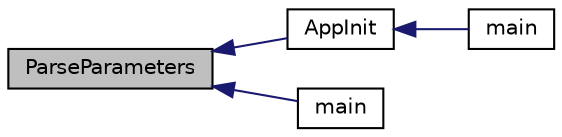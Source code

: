 digraph "ParseParameters"
{
  edge [fontname="Helvetica",fontsize="10",labelfontname="Helvetica",labelfontsize="10"];
  node [fontname="Helvetica",fontsize="10",shape=record];
  rankdir="LR";
  Node6223 [label="ParseParameters",height=0.2,width=0.4,color="black", fillcolor="grey75", style="filled", fontcolor="black"];
  Node6223 -> Node6224 [dir="back",color="midnightblue",fontsize="10",style="solid",fontname="Helvetica"];
  Node6224 [label="AppInit",height=0.2,width=0.4,color="black", fillcolor="white", style="filled",URL="$d4/d35/iond_8cpp.html#ac59316b767e6984e1285f0531275286b"];
  Node6224 -> Node6225 [dir="back",color="midnightblue",fontsize="10",style="solid",fontname="Helvetica"];
  Node6225 [label="main",height=0.2,width=0.4,color="black", fillcolor="white", style="filled",URL="$d4/d35/iond_8cpp.html#a0ddf1224851353fc92bfbff6f499fa97"];
  Node6223 -> Node6226 [dir="back",color="midnightblue",fontsize="10",style="solid",fontname="Helvetica"];
  Node6226 [label="main",height=0.2,width=0.4,color="black", fillcolor="white", style="filled",URL="$d5/d2d/ion_8cpp.html#a0ddf1224851353fc92bfbff6f499fa97"];
}

